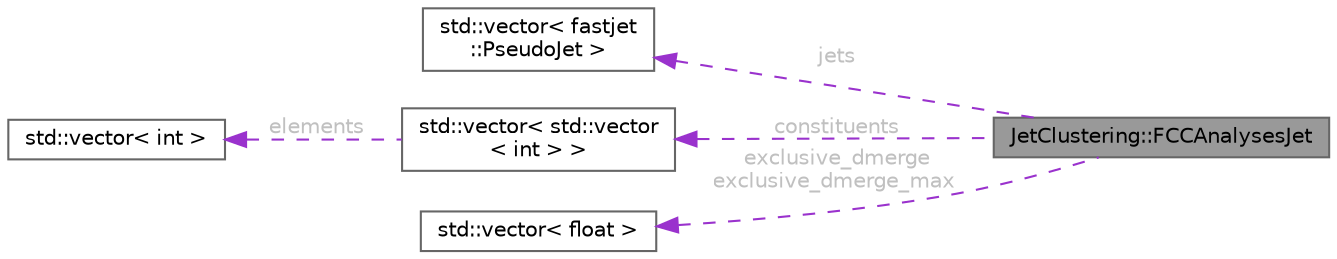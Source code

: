 digraph "JetClustering::FCCAnalysesJet"
{
 // LATEX_PDF_SIZE
  bgcolor="transparent";
  edge [fontname=Helvetica,fontsize=10,labelfontname=Helvetica,labelfontsize=10];
  node [fontname=Helvetica,fontsize=10,shape=box,height=0.2,width=0.4];
  rankdir="LR";
  Node1 [id="Node000001",label="JetClustering::FCCAnalysesJet",height=0.2,width=0.4,color="gray40", fillcolor="grey60", style="filled", fontcolor="black",tooltip="Structure to keep useful informations for the jets."];
  Node2 -> Node1 [id="edge1_Node000001_Node000002",dir="back",color="darkorchid3",style="dashed",tooltip=" ",label=" jets",fontcolor="grey" ];
  Node2 [id="Node000002",label="std::vector\< fastjet\l::PseudoJet \>",height=0.2,width=0.4,color="gray40", fillcolor="white", style="filled",tooltip=" "];
  Node3 -> Node1 [id="edge2_Node000001_Node000003",dir="back",color="darkorchid3",style="dashed",tooltip=" ",label=" constituents",fontcolor="grey" ];
  Node3 [id="Node000003",label="std::vector\< std::vector\l\< int \> \>",height=0.2,width=0.4,color="gray40", fillcolor="white", style="filled",tooltip=" "];
  Node4 -> Node3 [id="edge3_Node000003_Node000004",dir="back",color="darkorchid3",style="dashed",tooltip=" ",label=" elements",fontcolor="grey" ];
  Node4 [id="Node000004",label="std::vector\< int \>",height=0.2,width=0.4,color="gray40", fillcolor="white", style="filled",tooltip=" "];
  Node5 -> Node1 [id="edge4_Node000001_Node000005",dir="back",color="darkorchid3",style="dashed",tooltip=" ",label=" exclusive_dmerge\nexclusive_dmerge_max",fontcolor="grey" ];
  Node5 [id="Node000005",label="std::vector\< float \>",height=0.2,width=0.4,color="gray40", fillcolor="white", style="filled",tooltip=" "];
}
